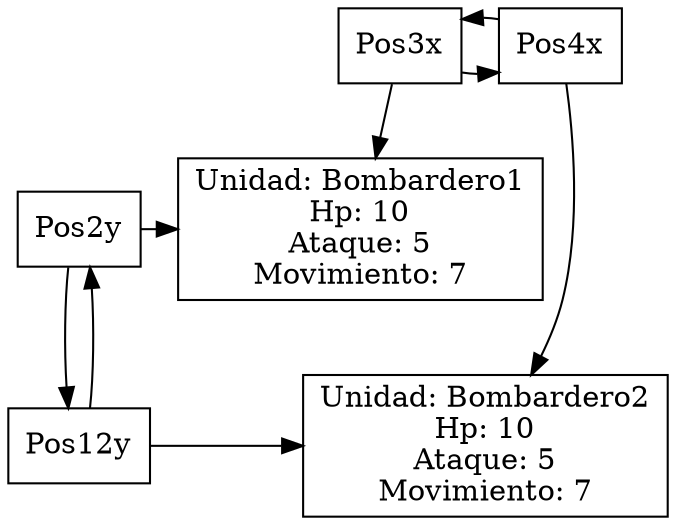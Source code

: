 Digraph nivel3{
Rankdir=TD
node [shape =rectangle]{rank=min;Pos3x [label="Pos3x"];
Pos4x [label="Pos4x"]};
Pos3x -> Pos4x;
Pos4x -> Pos3x;
{rank=same;Pos2y [label="Pos2y"];UnitBombardero132 [label="Unidad: Bombardero1
Hp: 10
Ataque: 5
Movimiento: 7"]};
{rank=same;Pos12y [label="Pos12y"];UnitBombardero2412 [label="Unidad: Bombardero2
Hp: 10
Ataque: 5
Movimiento: 7"]};
Pos3x -> UnitBombardero132;
Pos4x -> UnitBombardero2412;
Pos2y -> Pos12y;
Pos12y -> Pos2y;
Pos2y -> UnitBombardero132;
Pos12y -> UnitBombardero2412;
}
